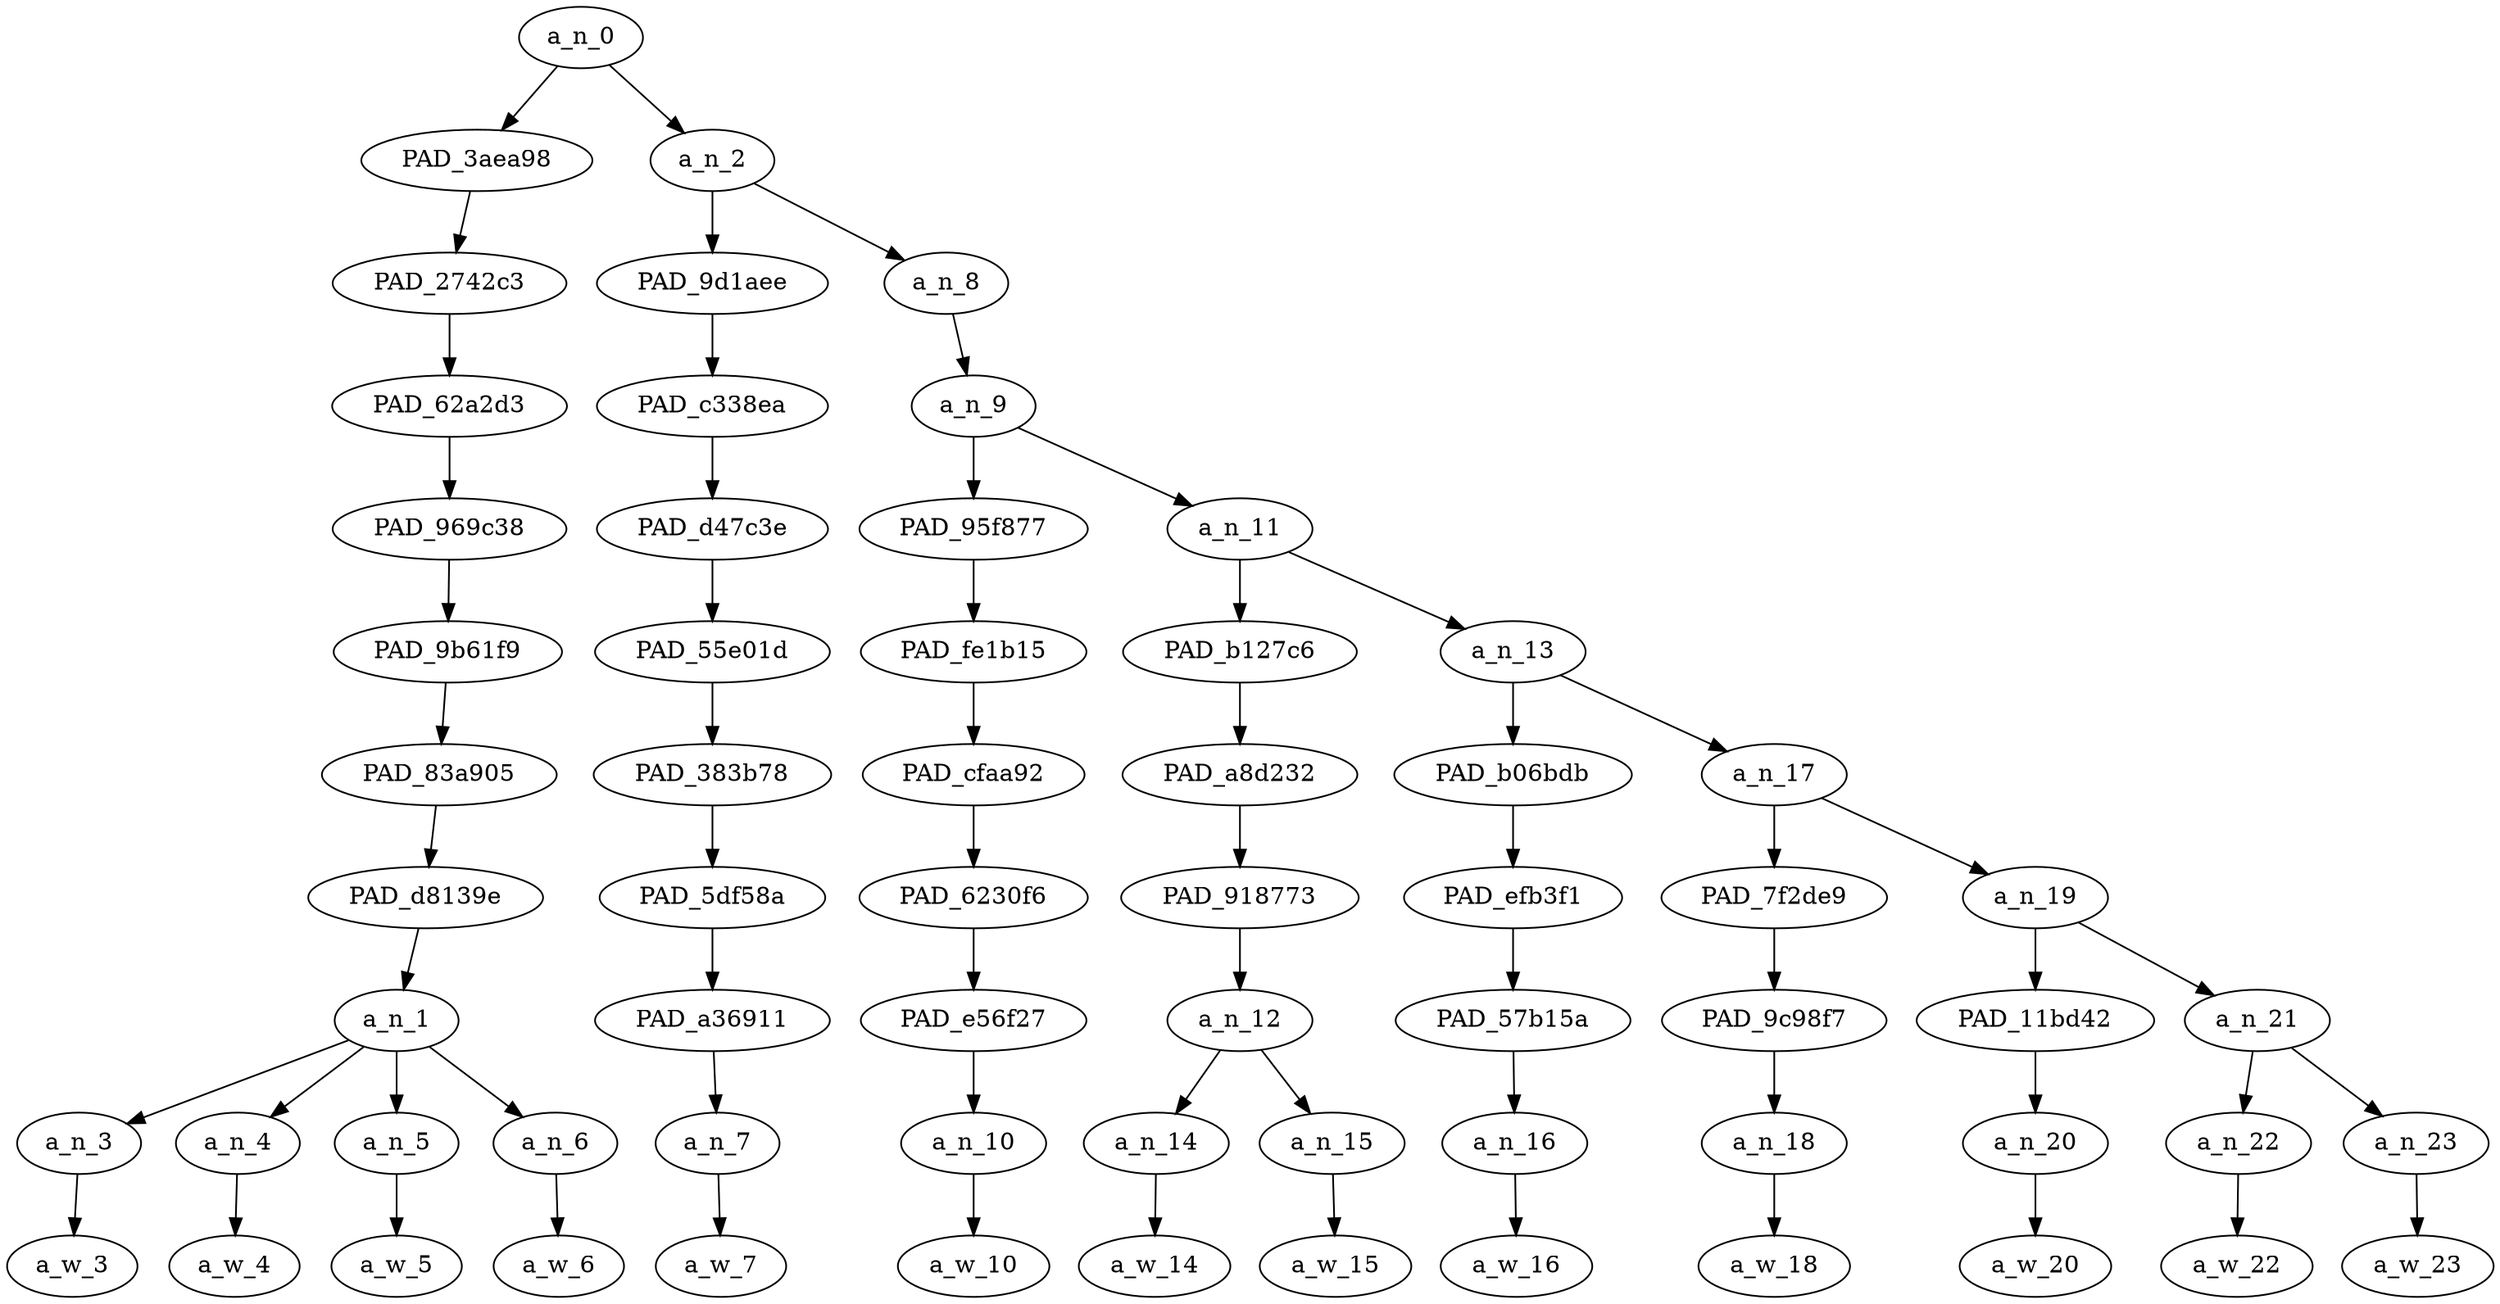 strict digraph "" {
	a_n_0	[div_dir=1,
		index=0,
		level=10,
		pos="3.33984375,10!",
		text_span="[0, 1, 2, 3, 4, 5, 6, 7, 8, 9, 10, 11, 12]",
		value=1.00000001];
	PAD_3aea98	[div_dir=1,
		index=0,
		level=9,
		pos="1.5,9!",
		text_span="[0, 1, 2, 3]",
		value=0.33140280];
	a_n_0 -> PAD_3aea98;
	a_n_2	[div_dir=1,
		index=1,
		level=9,
		pos="5.1796875,9!",
		text_span="[4, 5, 6, 7, 8, 9, 10, 11, 12]",
		value=0.66788460];
	a_n_0 -> a_n_2;
	PAD_2742c3	[div_dir=1,
		index=0,
		level=8,
		pos="1.5,8!",
		text_span="[0, 1, 2, 3]",
		value=0.33140280];
	PAD_3aea98 -> PAD_2742c3;
	PAD_62a2d3	[div_dir=1,
		index=0,
		level=7,
		pos="1.5,7!",
		text_span="[0, 1, 2, 3]",
		value=0.33140280];
	PAD_2742c3 -> PAD_62a2d3;
	PAD_969c38	[div_dir=1,
		index=0,
		level=6,
		pos="1.5,6!",
		text_span="[0, 1, 2, 3]",
		value=0.33140280];
	PAD_62a2d3 -> PAD_969c38;
	PAD_9b61f9	[div_dir=1,
		index=0,
		level=5,
		pos="1.5,5!",
		text_span="[0, 1, 2, 3]",
		value=0.33140280];
	PAD_969c38 -> PAD_9b61f9;
	PAD_83a905	[div_dir=1,
		index=0,
		level=4,
		pos="1.5,4!",
		text_span="[0, 1, 2, 3]",
		value=0.33140280];
	PAD_9b61f9 -> PAD_83a905;
	PAD_d8139e	[div_dir=1,
		index=0,
		level=3,
		pos="1.5,3!",
		text_span="[0, 1, 2, 3]",
		value=0.33140280];
	PAD_83a905 -> PAD_d8139e;
	a_n_1	[div_dir=1,
		index=0,
		level=2,
		pos="1.5,2!",
		text_span="[0, 1, 2, 3]",
		value=0.33140280];
	PAD_d8139e -> a_n_1;
	a_n_3	[div_dir=-1,
		index=0,
		level=1,
		pos="0.0,1!",
		text_span="[0]",
		value=0.09917781];
	a_n_1 -> a_n_3;
	a_n_4	[div_dir=1,
		index=1,
		level=1,
		pos="1.0,1!",
		text_span="[1]",
		value=0.07662820];
	a_n_1 -> a_n_4;
	a_n_5	[div_dir=1,
		index=2,
		level=1,
		pos="2.0,1!",
		text_span="[2]",
		value=0.07570421];
	a_n_1 -> a_n_5;
	a_n_6	[div_dir=-1,
		index=3,
		level=1,
		pos="3.0,1!",
		text_span="[3]",
		value=0.07955969];
	a_n_1 -> a_n_6;
	a_w_3	[div_dir=0,
		index=0,
		level=0,
		pos="0,0!",
		text_span="[0]",
		value="<user>"];
	a_n_3 -> a_w_3;
	a_w_4	[div_dir=0,
		index=1,
		level=0,
		pos="1,0!",
		text_span="[1]",
		value=explicit];
	a_n_4 -> a_w_4;
	a_w_5	[div_dir=0,
		index=2,
		level=0,
		pos="2,0!",
		text_span="[2]",
		value=terrorist];
	a_n_5 -> a_w_5;
	a_w_6	[div_dir=0,
		index=3,
		level=0,
		pos="3,0!",
		text_span="[3]",
		value=imagery];
	a_n_6 -> a_w_6;
	PAD_9d1aee	[div_dir=1,
		index=1,
		level=8,
		pos="4.0,8!",
		text_span="[4]",
		value=0.04076541];
	a_n_2 -> PAD_9d1aee;
	a_n_8	[div_dir=1,
		index=2,
		level=8,
		pos="6.359375,8!",
		text_span="[5, 6, 7, 8, 9, 10, 11, 12]",
		value=0.62648882];
	a_n_2 -> a_n_8;
	PAD_c338ea	[div_dir=1,
		index=1,
		level=7,
		pos="4.0,7!",
		text_span="[4]",
		value=0.04076541];
	PAD_9d1aee -> PAD_c338ea;
	PAD_d47c3e	[div_dir=1,
		index=1,
		level=6,
		pos="4.0,6!",
		text_span="[4]",
		value=0.04076541];
	PAD_c338ea -> PAD_d47c3e;
	PAD_55e01d	[div_dir=1,
		index=1,
		level=5,
		pos="4.0,5!",
		text_span="[4]",
		value=0.04076541];
	PAD_d47c3e -> PAD_55e01d;
	PAD_383b78	[div_dir=1,
		index=1,
		level=4,
		pos="4.0,4!",
		text_span="[4]",
		value=0.04076541];
	PAD_55e01d -> PAD_383b78;
	PAD_5df58a	[div_dir=1,
		index=1,
		level=3,
		pos="4.0,3!",
		text_span="[4]",
		value=0.04076541];
	PAD_383b78 -> PAD_5df58a;
	PAD_a36911	[div_dir=1,
		index=1,
		level=2,
		pos="4.0,2!",
		text_span="[4]",
		value=0.04076541];
	PAD_5df58a -> PAD_a36911;
	a_n_7	[div_dir=1,
		index=4,
		level=1,
		pos="4.0,1!",
		text_span="[4]",
		value=0.04076541];
	PAD_a36911 -> a_n_7;
	a_w_7	[div_dir=0,
		index=4,
		level=0,
		pos="4,0!",
		text_span="[4]",
		value=that];
	a_n_7 -> a_w_7;
	a_n_9	[div_dir=1,
		index=2,
		level=7,
		pos="6.359375,7!",
		text_span="[5, 6, 7, 8, 9, 10, 11, 12]",
		value=0.62583950];
	a_n_8 -> a_n_9;
	PAD_95f877	[div_dir=1,
		index=2,
		level=6,
		pos="5.0,6!",
		text_span="[5]",
		value=0.05223862];
	a_n_9 -> PAD_95f877;
	a_n_11	[div_dir=1,
		index=3,
		level=6,
		pos="7.71875,6!",
		text_span="[6, 7, 8, 9, 10, 11, 12]",
		value=0.57295155];
	a_n_9 -> a_n_11;
	PAD_fe1b15	[div_dir=1,
		index=2,
		level=5,
		pos="5.0,5!",
		text_span="[5]",
		value=0.05223862];
	PAD_95f877 -> PAD_fe1b15;
	PAD_cfaa92	[div_dir=1,
		index=2,
		level=4,
		pos="5.0,4!",
		text_span="[5]",
		value=0.05223862];
	PAD_fe1b15 -> PAD_cfaa92;
	PAD_6230f6	[div_dir=1,
		index=2,
		level=3,
		pos="5.0,3!",
		text_span="[5]",
		value=0.05223862];
	PAD_cfaa92 -> PAD_6230f6;
	PAD_e56f27	[div_dir=1,
		index=2,
		level=2,
		pos="5.0,2!",
		text_span="[5]",
		value=0.05223862];
	PAD_6230f6 -> PAD_e56f27;
	a_n_10	[div_dir=1,
		index=5,
		level=1,
		pos="5.0,1!",
		text_span="[5]",
		value=0.05223862];
	PAD_e56f27 -> a_n_10;
	a_w_10	[div_dir=0,
		index=5,
		level=0,
		pos="5,0!",
		text_span="[5]",
		value=means];
	a_n_10 -> a_w_10;
	PAD_b127c6	[div_dir=1,
		index=3,
		level=5,
		pos="6.5,5!",
		text_span="[6, 7]",
		value=0.07601140];
	a_n_11 -> PAD_b127c6;
	a_n_13	[div_dir=1,
		index=4,
		level=5,
		pos="8.9375,5!",
		text_span="[8, 9, 10, 11, 12]",
		value=0.49628012];
	a_n_11 -> a_n_13;
	PAD_a8d232	[div_dir=1,
		index=3,
		level=4,
		pos="6.5,4!",
		text_span="[6, 7]",
		value=0.07601140];
	PAD_b127c6 -> PAD_a8d232;
	PAD_918773	[div_dir=1,
		index=3,
		level=3,
		pos="6.5,3!",
		text_span="[6, 7]",
		value=0.07601140];
	PAD_a8d232 -> PAD_918773;
	a_n_12	[div_dir=1,
		index=3,
		level=2,
		pos="6.5,2!",
		text_span="[6, 7]",
		value=0.07601140];
	PAD_918773 -> a_n_12;
	a_n_14	[div_dir=1,
		index=6,
		level=1,
		pos="6.0,1!",
		text_span="[6]",
		value=0.04008163];
	a_n_12 -> a_n_14;
	a_n_15	[div_dir=1,
		index=7,
		level=1,
		pos="7.0,1!",
		text_span="[7]",
		value=0.03579111];
	a_n_12 -> a_n_15;
	a_w_14	[div_dir=0,
		index=6,
		level=0,
		pos="6,0!",
		text_span="[6]",
		value=no];
	a_n_14 -> a_w_14;
	a_w_15	[div_dir=0,
		index=7,
		level=0,
		pos="7,0!",
		text_span="[7]",
		value=more];
	a_n_15 -> a_w_15;
	PAD_b06bdb	[div_dir=1,
		index=4,
		level=4,
		pos="8.0,4!",
		text_span="[8]",
		value=0.05046208];
	a_n_13 -> PAD_b06bdb;
	a_n_17	[div_dir=1,
		index=5,
		level=4,
		pos="9.875,4!",
		text_span="[9, 10, 11, 12]",
		value=0.44513968];
	a_n_13 -> a_n_17;
	PAD_efb3f1	[div_dir=1,
		index=4,
		level=3,
		pos="8.0,3!",
		text_span="[8]",
		value=0.05046208];
	PAD_b06bdb -> PAD_efb3f1;
	PAD_57b15a	[div_dir=1,
		index=4,
		level=2,
		pos="8.0,2!",
		text_span="[8]",
		value=0.05046208];
	PAD_efb3f1 -> PAD_57b15a;
	a_n_16	[div_dir=1,
		index=8,
		level=1,
		pos="8.0,1!",
		text_span="[8]",
		value=0.05046208];
	PAD_57b15a -> a_n_16;
	a_w_16	[div_dir=0,
		index=8,
		level=0,
		pos="8,0!",
		text_span="[8]",
		value=exposing];
	a_n_16 -> a_w_16;
	PAD_7f2de9	[div_dir=-1,
		index=5,
		level=3,
		pos="9.0,3!",
		text_span="[9]",
		value=0.04397181];
	a_n_17 -> PAD_7f2de9;
	a_n_19	[div_dir=1,
		index=6,
		level=3,
		pos="10.75,3!",
		text_span="[10, 11, 12]",
		value=0.40045431];
	a_n_17 -> a_n_19;
	PAD_9c98f7	[div_dir=-1,
		index=5,
		level=2,
		pos="9.0,2!",
		text_span="[9]",
		value=0.04397181];
	PAD_7f2de9 -> PAD_9c98f7;
	a_n_18	[div_dir=-1,
		index=9,
		level=1,
		pos="9.0,1!",
		text_span="[9]",
		value=0.04397181];
	PAD_9c98f7 -> a_n_18;
	a_w_18	[div_dir=0,
		index=9,
		level=0,
		pos="9,0!",
		text_span="[9]",
		value=what];
	a_n_18 -> a_w_18;
	PAD_11bd42	[div_dir=1,
		index=6,
		level=2,
		pos="10.0,2!",
		text_span="[10]",
		value=0.32352816];
	a_n_19 -> PAD_11bd42;
	a_n_21	[div_dir=1,
		index=7,
		level=2,
		pos="11.5,2!",
		text_span="[11, 12]",
		value=0.07612907];
	a_n_19 -> a_n_21;
	a_n_20	[div_dir=1,
		index=10,
		level=1,
		pos="10.0,1!",
		text_span="[10]",
		value=0.32352816];
	PAD_11bd42 -> a_n_20;
	a_w_20	[div_dir=0,
		index=10,
		level=0,
		pos="10,0!",
		text_span="[10]",
		value=muzzies];
	a_n_20 -> a_w_20;
	a_n_22	[div_dir=-1,
		index=11,
		level=1,
		pos="11.0,1!",
		text_span="[11]",
		value=0.03987185];
	a_n_21 -> a_n_22;
	a_n_23	[div_dir=1,
		index=12,
		level=1,
		pos="12.0,1!",
		text_span="[12]",
		value=0.03625179];
	a_n_21 -> a_n_23;
	a_w_22	[div_dir=0,
		index=11,
		level=0,
		pos="11,0!",
		text_span="[11]",
		value=are];
	a_n_22 -> a_w_22;
	a_w_23	[div_dir=0,
		index=12,
		level=0,
		pos="12,0!",
		text_span="[12]",
		value=doing];
	a_n_23 -> a_w_23;
}
